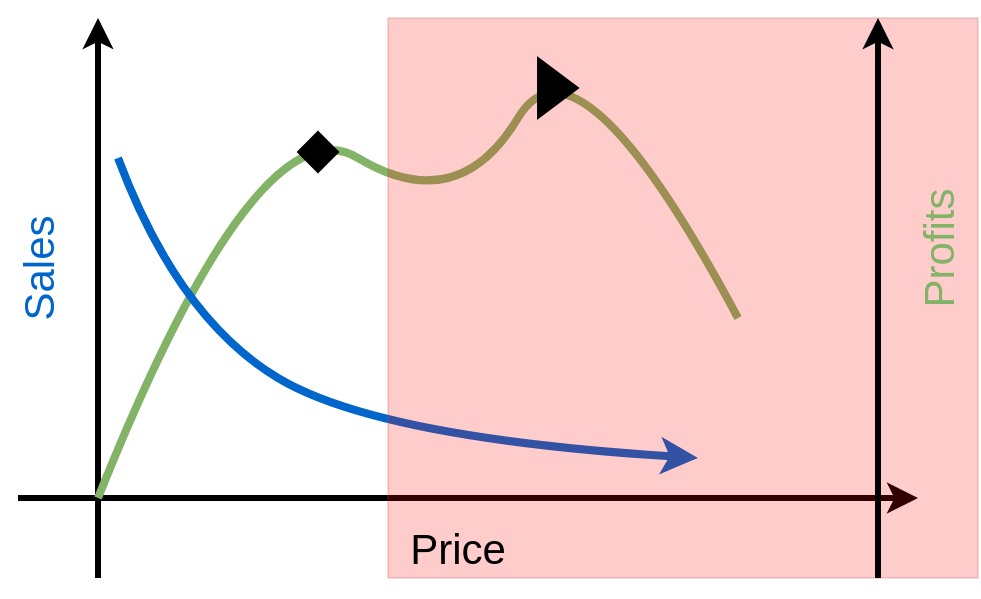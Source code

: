 <mxfile version="14.9.3" type="device"><diagram id="yjzcYyFepTbllsY89ab7" name="Page-1"><mxGraphModel dx="946" dy="645" grid="1" gridSize="10" guides="1" tooltips="1" connect="1" arrows="1" fold="1" page="1" pageScale="1" pageWidth="850" pageHeight="1100" math="0" shadow="0"><root><mxCell id="0"/><mxCell id="1" parent="0"/><mxCell id="Do-ezxDN5u3eBCZgtjkk-1" value="" style="endArrow=none;html=1;" edge="1" parent="1"><mxGeometry width="50" height="50" relative="1" as="geometry"><mxPoint x="240" y="320" as="sourcePoint"/><mxPoint x="570" y="320" as="targetPoint"/></mxGeometry></mxCell><mxCell id="Do-ezxDN5u3eBCZgtjkk-2" value="" style="endArrow=classic;html=1;strokeWidth=3;" edge="1" parent="1"><mxGeometry width="50" height="50" relative="1" as="geometry"><mxPoint x="280" y="360" as="sourcePoint"/><mxPoint x="280" y="80" as="targetPoint"/></mxGeometry></mxCell><mxCell id="Do-ezxDN5u3eBCZgtjkk-3" value="" style="endArrow=classic;html=1;strokeWidth=3;" edge="1" parent="1"><mxGeometry width="50" height="50" relative="1" as="geometry"><mxPoint x="240" y="320" as="sourcePoint"/><mxPoint x="690" y="320" as="targetPoint"/></mxGeometry></mxCell><mxCell id="Do-ezxDN5u3eBCZgtjkk-4" value="" style="curved=1;endArrow=none;html=1;endFill=0;fillColor=#d5e8d4;strokeColor=#82b366;strokeWidth=4;" edge="1" parent="1"><mxGeometry width="50" height="50" relative="1" as="geometry"><mxPoint x="280" y="320" as="sourcePoint"/><mxPoint x="600" y="230" as="targetPoint"/><Array as="points"><mxPoint x="360" y="120"/><mxPoint x="460" y="180"/><mxPoint x="520" y="80"/></Array></mxGeometry></mxCell><mxCell id="Do-ezxDN5u3eBCZgtjkk-5" value="" style="curved=1;endArrow=classic;html=1;strokeWidth=4;strokeColor=#0066CC;" edge="1" parent="1"><mxGeometry width="50" height="50" relative="1" as="geometry"><mxPoint x="290" y="150" as="sourcePoint"/><mxPoint x="580" y="300" as="targetPoint"/><Array as="points"><mxPoint x="320" y="230"/><mxPoint x="420" y="290"/></Array></mxGeometry></mxCell><mxCell id="Do-ezxDN5u3eBCZgtjkk-6" value="" style="rounded=0;whiteSpace=wrap;html=1;opacity=20;strokeColor=#b85450;fillColor=#FF0000;" vertex="1" parent="1"><mxGeometry x="425" y="80" width="295" height="280" as="geometry"/></mxCell><mxCell id="Do-ezxDN5u3eBCZgtjkk-8" value="" style="rhombus;whiteSpace=wrap;html=1;fillColor=#000000;" vertex="1" parent="1"><mxGeometry x="380" y="137" width="20" height="20" as="geometry"/></mxCell><mxCell id="Do-ezxDN5u3eBCZgtjkk-10" value="" style="triangle;whiteSpace=wrap;html=1;fillColor=#000000;" vertex="1" parent="1"><mxGeometry x="500" y="100" width="20" height="30" as="geometry"/></mxCell><mxCell id="Do-ezxDN5u3eBCZgtjkk-11" value="&lt;font style=&quot;font-size: 21px&quot;&gt;Price&lt;/font&gt;" style="text;html=1;strokeColor=none;fillColor=none;align=center;verticalAlign=middle;whiteSpace=wrap;rounded=0;" vertex="1" parent="1"><mxGeometry x="390" y="330" width="140" height="30" as="geometry"/></mxCell><mxCell id="Do-ezxDN5u3eBCZgtjkk-12" value="&lt;font style=&quot;font-size: 21px&quot;&gt;&lt;font color=&quot;#0066cc&quot;&gt;Sales&lt;/font&gt;&lt;br&gt;&lt;/font&gt;" style="text;html=1;strokeColor=none;fillColor=none;align=center;verticalAlign=middle;whiteSpace=wrap;rounded=0;rotation=-90;" vertex="1" parent="1"><mxGeometry x="180" y="190" width="140" height="30" as="geometry"/></mxCell><mxCell id="Do-ezxDN5u3eBCZgtjkk-13" value="" style="endArrow=classic;html=1;strokeWidth=3;" edge="1" parent="1"><mxGeometry width="50" height="50" relative="1" as="geometry"><mxPoint x="670" y="360" as="sourcePoint"/><mxPoint x="670" y="80" as="targetPoint"/></mxGeometry></mxCell><mxCell id="Do-ezxDN5u3eBCZgtjkk-14" value="&lt;font style=&quot;font-size: 21px&quot;&gt;&lt;font color=&quot;#82b366&quot;&gt;Profits&lt;/font&gt;&lt;br&gt;&lt;/font&gt;" style="text;html=1;strokeColor=none;fillColor=none;align=center;verticalAlign=middle;whiteSpace=wrap;rounded=0;rotation=-90;" vertex="1" parent="1"><mxGeometry x="630" y="180" width="140" height="30" as="geometry"/></mxCell></root></mxGraphModel></diagram></mxfile>
